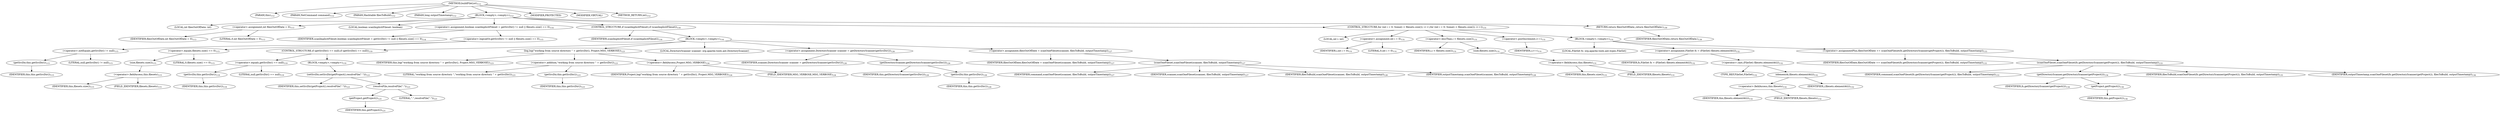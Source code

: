 digraph "buildFileList" {  
"103" [label = <(METHOD,buildFileList)<SUB>112</SUB>> ]
"8" [label = <(PARAM,this)<SUB>112</SUB>> ]
"104" [label = <(PARAM,NetCommand command)<SUB>112</SUB>> ]
"105" [label = <(PARAM,Hashtable filesToBuild)<SUB>112</SUB>> ]
"106" [label = <(PARAM,long outputTimestamp)<SUB>112</SUB>> ]
"107" [label = <(BLOCK,&lt;empty&gt;,&lt;empty&gt;)<SUB>112</SUB>> ]
"108" [label = <(LOCAL,int filesOutOfDate: int)> ]
"109" [label = <(&lt;operator&gt;.assignment,int filesOutOfDate = 0)<SUB>113</SUB>> ]
"110" [label = <(IDENTIFIER,filesOutOfDate,int filesOutOfDate = 0)<SUB>113</SUB>> ]
"111" [label = <(LITERAL,0,int filesOutOfDate = 0)<SUB>113</SUB>> ]
"112" [label = <(LOCAL,boolean scanImplicitFileset: boolean)> ]
"113" [label = <(&lt;operator&gt;.assignment,boolean scanImplicitFileset = getSrcDir() != null || filesets.size() == 0)<SUB>114</SUB>> ]
"114" [label = <(IDENTIFIER,scanImplicitFileset,boolean scanImplicitFileset = getSrcDir() != null || filesets.size() == 0)<SUB>114</SUB>> ]
"115" [label = <(&lt;operator&gt;.logicalOr,getSrcDir() != null || filesets.size() == 0)<SUB>115</SUB>> ]
"116" [label = <(&lt;operator&gt;.notEquals,getSrcDir() != null)<SUB>115</SUB>> ]
"117" [label = <(getSrcDir,this.getSrcDir())<SUB>115</SUB>> ]
"7" [label = <(IDENTIFIER,this,this.getSrcDir())<SUB>115</SUB>> ]
"118" [label = <(LITERAL,null,getSrcDir() != null)<SUB>115</SUB>> ]
"119" [label = <(&lt;operator&gt;.equals,filesets.size() == 0)<SUB>115</SUB>> ]
"120" [label = <(size,filesets.size())<SUB>115</SUB>> ]
"121" [label = <(&lt;operator&gt;.fieldAccess,this.filesets)<SUB>115</SUB>> ]
"122" [label = <(IDENTIFIER,this,filesets.size())<SUB>115</SUB>> ]
"123" [label = <(FIELD_IDENTIFIER,filesets,filesets)<SUB>115</SUB>> ]
"124" [label = <(LITERAL,0,filesets.size() == 0)<SUB>115</SUB>> ]
"125" [label = <(CONTROL_STRUCTURE,if (scanImplicitFileset),if (scanImplicitFileset))<SUB>116</SUB>> ]
"126" [label = <(IDENTIFIER,scanImplicitFileset,if (scanImplicitFileset))<SUB>116</SUB>> ]
"127" [label = <(BLOCK,&lt;empty&gt;,&lt;empty&gt;)<SUB>116</SUB>> ]
"128" [label = <(CONTROL_STRUCTURE,if (getSrcDir() == null),if (getSrcDir() == null))<SUB>119</SUB>> ]
"129" [label = <(&lt;operator&gt;.equals,getSrcDir() == null)<SUB>119</SUB>> ]
"130" [label = <(getSrcDir,this.getSrcDir())<SUB>119</SUB>> ]
"9" [label = <(IDENTIFIER,this,this.getSrcDir())<SUB>119</SUB>> ]
"131" [label = <(LITERAL,null,getSrcDir() == null)<SUB>119</SUB>> ]
"132" [label = <(BLOCK,&lt;empty&gt;,&lt;empty&gt;)<SUB>119</SUB>> ]
"133" [label = <(setSrcDir,setSrcDir(getProject().resolveFile(&quot;.&quot;)))<SUB>121</SUB>> ]
"11" [label = <(IDENTIFIER,this,setSrcDir(getProject().resolveFile(&quot;.&quot;)))<SUB>121</SUB>> ]
"134" [label = <(resolveFile,resolveFile(&quot;.&quot;))<SUB>121</SUB>> ]
"135" [label = <(getProject,getProject())<SUB>121</SUB>> ]
"10" [label = <(IDENTIFIER,this,getProject())<SUB>121</SUB>> ]
"136" [label = <(LITERAL,&quot;.&quot;,resolveFile(&quot;.&quot;))<SUB>121</SUB>> ]
"137" [label = <(log,log(&quot;working from source directory &quot; + getSrcDir(), Project.MSG_VERBOSE))<SUB>123</SUB>> ]
"13" [label = <(IDENTIFIER,this,log(&quot;working from source directory &quot; + getSrcDir(), Project.MSG_VERBOSE))<SUB>123</SUB>> ]
"138" [label = <(&lt;operator&gt;.addition,&quot;working from source directory &quot; + getSrcDir())<SUB>123</SUB>> ]
"139" [label = <(LITERAL,&quot;working from source directory &quot;,&quot;working from source directory &quot; + getSrcDir())<SUB>123</SUB>> ]
"140" [label = <(getSrcDir,this.getSrcDir())<SUB>123</SUB>> ]
"12" [label = <(IDENTIFIER,this,this.getSrcDir())<SUB>123</SUB>> ]
"141" [label = <(&lt;operator&gt;.fieldAccess,Project.MSG_VERBOSE)<SUB>124</SUB>> ]
"142" [label = <(IDENTIFIER,Project,log(&quot;working from source directory &quot; + getSrcDir(), Project.MSG_VERBOSE))<SUB>124</SUB>> ]
"143" [label = <(FIELD_IDENTIFIER,MSG_VERBOSE,MSG_VERBOSE)<SUB>124</SUB>> ]
"144" [label = <(LOCAL,DirectoryScanner scanner: org.apache.tools.ant.DirectoryScanner)> ]
"145" [label = <(&lt;operator&gt;.assignment,DirectoryScanner scanner = getDirectoryScanner(getSrcDir()))<SUB>126</SUB>> ]
"146" [label = <(IDENTIFIER,scanner,DirectoryScanner scanner = getDirectoryScanner(getSrcDir()))<SUB>126</SUB>> ]
"147" [label = <(getDirectoryScanner,getDirectoryScanner(getSrcDir()))<SUB>126</SUB>> ]
"15" [label = <(IDENTIFIER,this,getDirectoryScanner(getSrcDir()))<SUB>126</SUB>> ]
"148" [label = <(getSrcDir,this.getSrcDir())<SUB>126</SUB>> ]
"14" [label = <(IDENTIFIER,this,this.getSrcDir())<SUB>126</SUB>> ]
"149" [label = <(&lt;operator&gt;.assignment,filesOutOfDate = scanOneFileset(scanner, filesToBuild, outputTimestamp))<SUB>127</SUB>> ]
"150" [label = <(IDENTIFIER,filesOutOfDate,filesOutOfDate = scanOneFileset(scanner, filesToBuild, outputTimestamp))<SUB>127</SUB>> ]
"151" [label = <(scanOneFileset,scanOneFileset(scanner, filesToBuild, outputTimestamp))<SUB>127</SUB>> ]
"152" [label = <(IDENTIFIER,command,scanOneFileset(scanner, filesToBuild, outputTimestamp))<SUB>127</SUB>> ]
"153" [label = <(IDENTIFIER,scanner,scanOneFileset(scanner, filesToBuild, outputTimestamp))<SUB>127</SUB>> ]
"154" [label = <(IDENTIFIER,filesToBuild,scanOneFileset(scanner, filesToBuild, outputTimestamp))<SUB>128</SUB>> ]
"155" [label = <(IDENTIFIER,outputTimestamp,scanOneFileset(scanner, filesToBuild, outputTimestamp))<SUB>128</SUB>> ]
"156" [label = <(CONTROL_STRUCTURE,for (int i = 0; Some(i &lt; filesets.size()); i++),for (int i = 0; Some(i &lt; filesets.size()); i++))<SUB>131</SUB>> ]
"157" [label = <(LOCAL,int i: int)> ]
"158" [label = <(&lt;operator&gt;.assignment,int i = 0)<SUB>131</SUB>> ]
"159" [label = <(IDENTIFIER,i,int i = 0)<SUB>131</SUB>> ]
"160" [label = <(LITERAL,0,int i = 0)<SUB>131</SUB>> ]
"161" [label = <(&lt;operator&gt;.lessThan,i &lt; filesets.size())<SUB>131</SUB>> ]
"162" [label = <(IDENTIFIER,i,i &lt; filesets.size())<SUB>131</SUB>> ]
"163" [label = <(size,filesets.size())<SUB>131</SUB>> ]
"164" [label = <(&lt;operator&gt;.fieldAccess,this.filesets)<SUB>131</SUB>> ]
"165" [label = <(IDENTIFIER,this,filesets.size())<SUB>131</SUB>> ]
"166" [label = <(FIELD_IDENTIFIER,filesets,filesets)<SUB>131</SUB>> ]
"167" [label = <(&lt;operator&gt;.postIncrement,i++)<SUB>131</SUB>> ]
"168" [label = <(IDENTIFIER,i,i++)<SUB>131</SUB>> ]
"169" [label = <(BLOCK,&lt;empty&gt;,&lt;empty&gt;)<SUB>131</SUB>> ]
"170" [label = <(LOCAL,FileSet fs: org.apache.tools.ant.types.FileSet)> ]
"171" [label = <(&lt;operator&gt;.assignment,FileSet fs = (FileSet) filesets.elementAt(i))<SUB>132</SUB>> ]
"172" [label = <(IDENTIFIER,fs,FileSet fs = (FileSet) filesets.elementAt(i))<SUB>132</SUB>> ]
"173" [label = <(&lt;operator&gt;.cast,(FileSet) filesets.elementAt(i))<SUB>132</SUB>> ]
"174" [label = <(TYPE_REF,FileSet,FileSet)<SUB>132</SUB>> ]
"175" [label = <(elementAt,filesets.elementAt(i))<SUB>132</SUB>> ]
"176" [label = <(&lt;operator&gt;.fieldAccess,this.filesets)<SUB>132</SUB>> ]
"177" [label = <(IDENTIFIER,this,filesets.elementAt(i))<SUB>132</SUB>> ]
"178" [label = <(FIELD_IDENTIFIER,filesets,filesets)<SUB>132</SUB>> ]
"179" [label = <(IDENTIFIER,i,filesets.elementAt(i))<SUB>132</SUB>> ]
"180" [label = <(&lt;operator&gt;.assignmentPlus,filesOutOfDate += scanOneFileset(fs.getDirectoryScanner(getProject()), filesToBuild, outputTimestamp))<SUB>133</SUB>> ]
"181" [label = <(IDENTIFIER,filesOutOfDate,filesOutOfDate += scanOneFileset(fs.getDirectoryScanner(getProject()), filesToBuild, outputTimestamp))<SUB>133</SUB>> ]
"182" [label = <(scanOneFileset,scanOneFileset(fs.getDirectoryScanner(getProject()), filesToBuild, outputTimestamp))<SUB>133</SUB>> ]
"183" [label = <(IDENTIFIER,command,scanOneFileset(fs.getDirectoryScanner(getProject()), filesToBuild, outputTimestamp))<SUB>133</SUB>> ]
"184" [label = <(getDirectoryScanner,getDirectoryScanner(getProject()))<SUB>134</SUB>> ]
"185" [label = <(IDENTIFIER,fs,getDirectoryScanner(getProject()))<SUB>134</SUB>> ]
"186" [label = <(getProject,getProject())<SUB>134</SUB>> ]
"16" [label = <(IDENTIFIER,this,getProject())<SUB>134</SUB>> ]
"187" [label = <(IDENTIFIER,filesToBuild,scanOneFileset(fs.getDirectoryScanner(getProject()), filesToBuild, outputTimestamp))<SUB>135</SUB>> ]
"188" [label = <(IDENTIFIER,outputTimestamp,scanOneFileset(fs.getDirectoryScanner(getProject()), filesToBuild, outputTimestamp))<SUB>136</SUB>> ]
"189" [label = <(RETURN,return filesOutOfDate;,return filesOutOfDate;)<SUB>139</SUB>> ]
"190" [label = <(IDENTIFIER,filesOutOfDate,return filesOutOfDate;)<SUB>139</SUB>> ]
"191" [label = <(MODIFIER,PROTECTED)> ]
"192" [label = <(MODIFIER,VIRTUAL)> ]
"193" [label = <(METHOD_RETURN,int)<SUB>112</SUB>> ]
  "103" -> "8" 
  "103" -> "104" 
  "103" -> "105" 
  "103" -> "106" 
  "103" -> "107" 
  "103" -> "191" 
  "103" -> "192" 
  "103" -> "193" 
  "107" -> "108" 
  "107" -> "109" 
  "107" -> "112" 
  "107" -> "113" 
  "107" -> "125" 
  "107" -> "156" 
  "107" -> "189" 
  "109" -> "110" 
  "109" -> "111" 
  "113" -> "114" 
  "113" -> "115" 
  "115" -> "116" 
  "115" -> "119" 
  "116" -> "117" 
  "116" -> "118" 
  "117" -> "7" 
  "119" -> "120" 
  "119" -> "124" 
  "120" -> "121" 
  "121" -> "122" 
  "121" -> "123" 
  "125" -> "126" 
  "125" -> "127" 
  "127" -> "128" 
  "127" -> "137" 
  "127" -> "144" 
  "127" -> "145" 
  "127" -> "149" 
  "128" -> "129" 
  "128" -> "132" 
  "129" -> "130" 
  "129" -> "131" 
  "130" -> "9" 
  "132" -> "133" 
  "133" -> "11" 
  "133" -> "134" 
  "134" -> "135" 
  "134" -> "136" 
  "135" -> "10" 
  "137" -> "13" 
  "137" -> "138" 
  "137" -> "141" 
  "138" -> "139" 
  "138" -> "140" 
  "140" -> "12" 
  "141" -> "142" 
  "141" -> "143" 
  "145" -> "146" 
  "145" -> "147" 
  "147" -> "15" 
  "147" -> "148" 
  "148" -> "14" 
  "149" -> "150" 
  "149" -> "151" 
  "151" -> "152" 
  "151" -> "153" 
  "151" -> "154" 
  "151" -> "155" 
  "156" -> "157" 
  "156" -> "158" 
  "156" -> "161" 
  "156" -> "167" 
  "156" -> "169" 
  "158" -> "159" 
  "158" -> "160" 
  "161" -> "162" 
  "161" -> "163" 
  "163" -> "164" 
  "164" -> "165" 
  "164" -> "166" 
  "167" -> "168" 
  "169" -> "170" 
  "169" -> "171" 
  "169" -> "180" 
  "171" -> "172" 
  "171" -> "173" 
  "173" -> "174" 
  "173" -> "175" 
  "175" -> "176" 
  "175" -> "179" 
  "176" -> "177" 
  "176" -> "178" 
  "180" -> "181" 
  "180" -> "182" 
  "182" -> "183" 
  "182" -> "184" 
  "182" -> "187" 
  "182" -> "188" 
  "184" -> "185" 
  "184" -> "186" 
  "186" -> "16" 
  "189" -> "190" 
}
